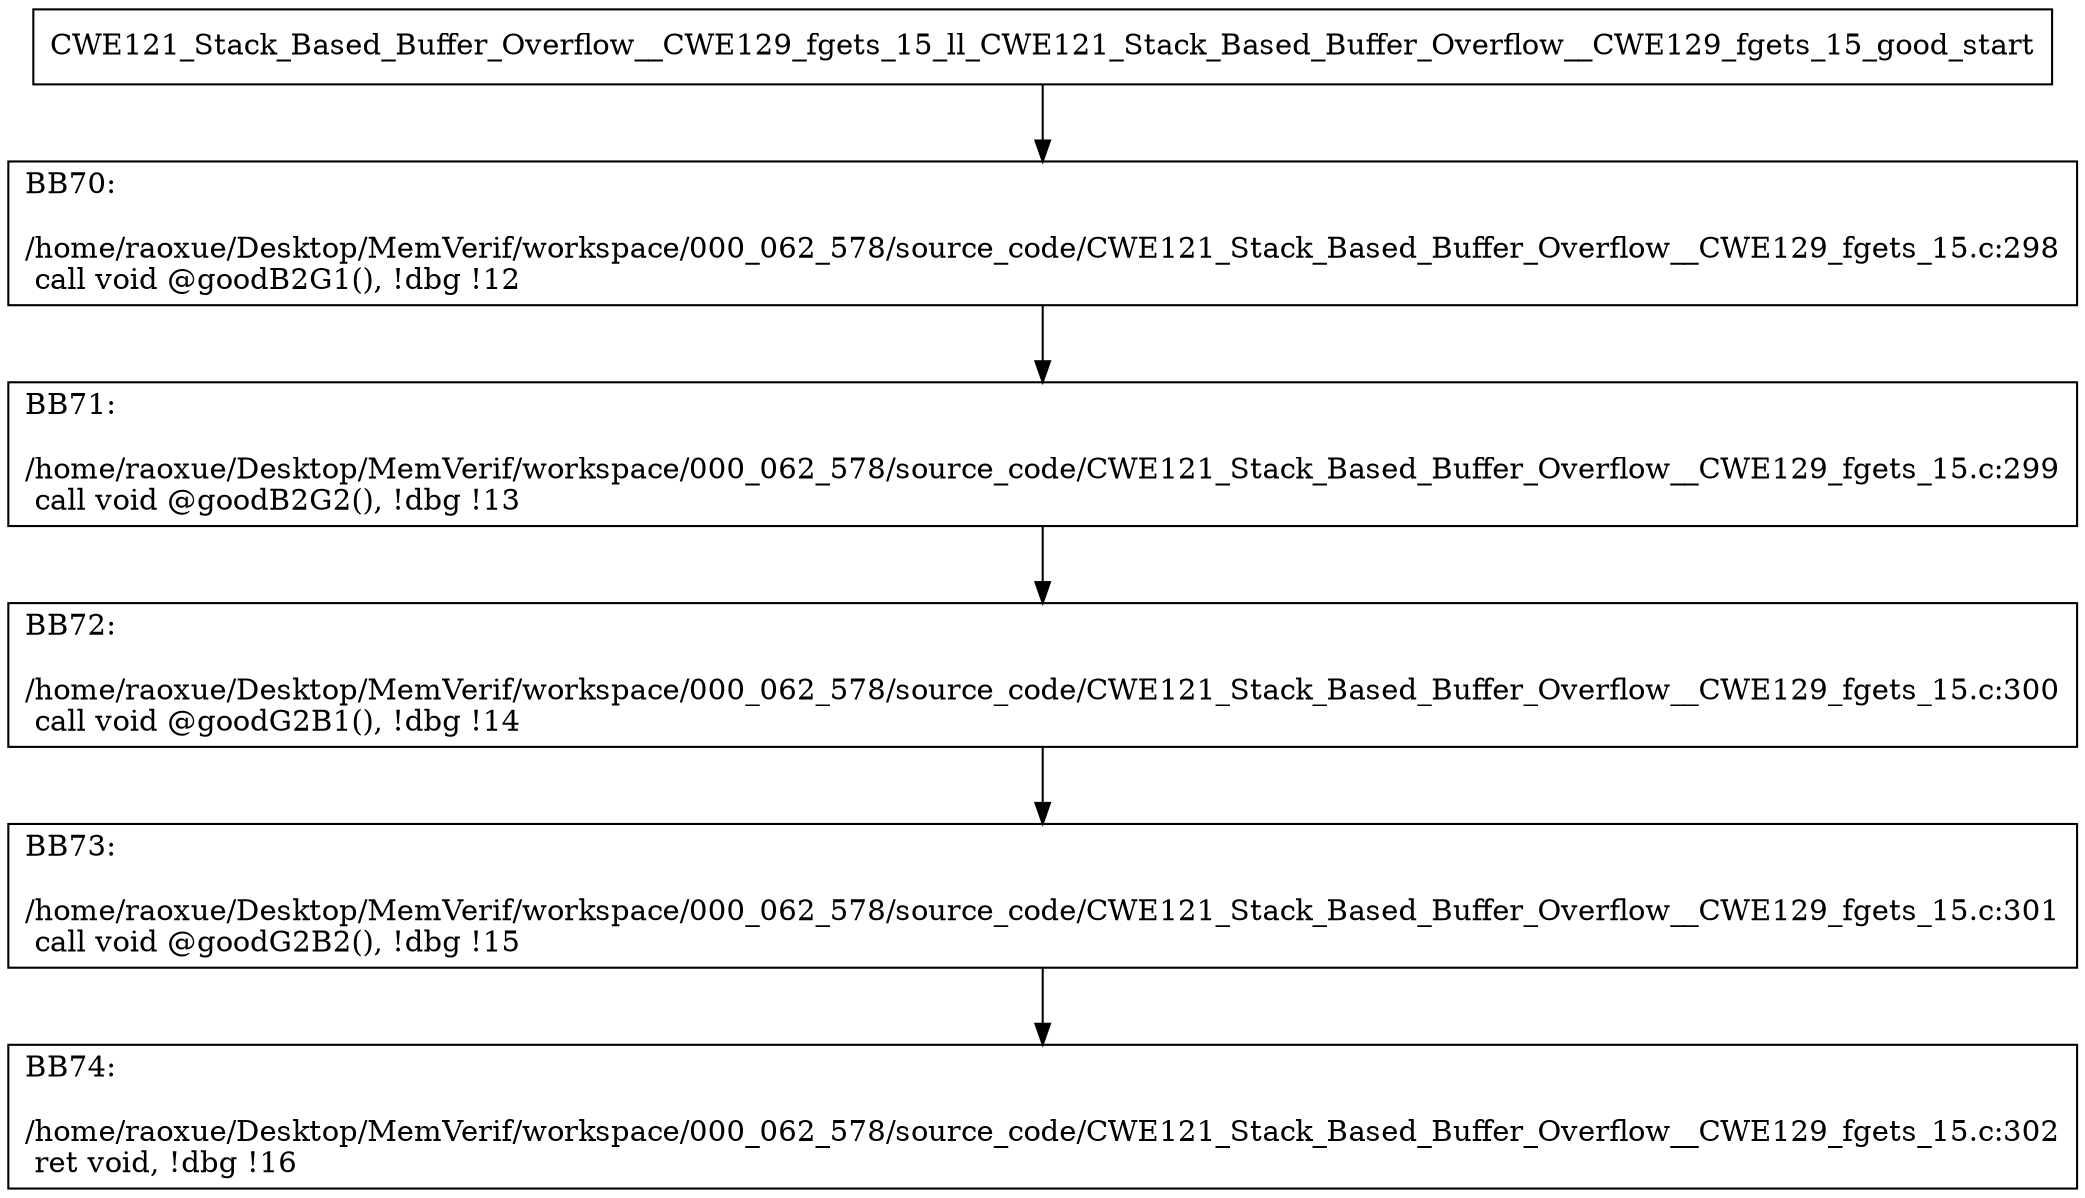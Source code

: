digraph "CFG for'CWE121_Stack_Based_Buffer_Overflow__CWE129_fgets_15_ll_CWE121_Stack_Based_Buffer_Overflow__CWE129_fgets_15_good' function" {
	BBCWE121_Stack_Based_Buffer_Overflow__CWE129_fgets_15_ll_CWE121_Stack_Based_Buffer_Overflow__CWE129_fgets_15_good_start[shape=record,label="{CWE121_Stack_Based_Buffer_Overflow__CWE129_fgets_15_ll_CWE121_Stack_Based_Buffer_Overflow__CWE129_fgets_15_good_start}"];
	BBCWE121_Stack_Based_Buffer_Overflow__CWE129_fgets_15_ll_CWE121_Stack_Based_Buffer_Overflow__CWE129_fgets_15_good_start-> CWE121_Stack_Based_Buffer_Overflow__CWE129_fgets_15_ll_CWE121_Stack_Based_Buffer_Overflow__CWE129_fgets_15_goodBB70;
	CWE121_Stack_Based_Buffer_Overflow__CWE129_fgets_15_ll_CWE121_Stack_Based_Buffer_Overflow__CWE129_fgets_15_goodBB70 [shape=record, label="{BB70:\l\l/home/raoxue/Desktop/MemVerif/workspace/000_062_578/source_code/CWE121_Stack_Based_Buffer_Overflow__CWE129_fgets_15.c:298\l
  call void @goodB2G1(), !dbg !12\l
}"];
	CWE121_Stack_Based_Buffer_Overflow__CWE129_fgets_15_ll_CWE121_Stack_Based_Buffer_Overflow__CWE129_fgets_15_goodBB70-> CWE121_Stack_Based_Buffer_Overflow__CWE129_fgets_15_ll_CWE121_Stack_Based_Buffer_Overflow__CWE129_fgets_15_goodBB71;
	CWE121_Stack_Based_Buffer_Overflow__CWE129_fgets_15_ll_CWE121_Stack_Based_Buffer_Overflow__CWE129_fgets_15_goodBB71 [shape=record, label="{BB71:\l\l/home/raoxue/Desktop/MemVerif/workspace/000_062_578/source_code/CWE121_Stack_Based_Buffer_Overflow__CWE129_fgets_15.c:299\l
  call void @goodB2G2(), !dbg !13\l
}"];
	CWE121_Stack_Based_Buffer_Overflow__CWE129_fgets_15_ll_CWE121_Stack_Based_Buffer_Overflow__CWE129_fgets_15_goodBB71-> CWE121_Stack_Based_Buffer_Overflow__CWE129_fgets_15_ll_CWE121_Stack_Based_Buffer_Overflow__CWE129_fgets_15_goodBB72;
	CWE121_Stack_Based_Buffer_Overflow__CWE129_fgets_15_ll_CWE121_Stack_Based_Buffer_Overflow__CWE129_fgets_15_goodBB72 [shape=record, label="{BB72:\l\l/home/raoxue/Desktop/MemVerif/workspace/000_062_578/source_code/CWE121_Stack_Based_Buffer_Overflow__CWE129_fgets_15.c:300\l
  call void @goodG2B1(), !dbg !14\l
}"];
	CWE121_Stack_Based_Buffer_Overflow__CWE129_fgets_15_ll_CWE121_Stack_Based_Buffer_Overflow__CWE129_fgets_15_goodBB72-> CWE121_Stack_Based_Buffer_Overflow__CWE129_fgets_15_ll_CWE121_Stack_Based_Buffer_Overflow__CWE129_fgets_15_goodBB73;
	CWE121_Stack_Based_Buffer_Overflow__CWE129_fgets_15_ll_CWE121_Stack_Based_Buffer_Overflow__CWE129_fgets_15_goodBB73 [shape=record, label="{BB73:\l\l/home/raoxue/Desktop/MemVerif/workspace/000_062_578/source_code/CWE121_Stack_Based_Buffer_Overflow__CWE129_fgets_15.c:301\l
  call void @goodG2B2(), !dbg !15\l
}"];
	CWE121_Stack_Based_Buffer_Overflow__CWE129_fgets_15_ll_CWE121_Stack_Based_Buffer_Overflow__CWE129_fgets_15_goodBB73-> CWE121_Stack_Based_Buffer_Overflow__CWE129_fgets_15_ll_CWE121_Stack_Based_Buffer_Overflow__CWE129_fgets_15_goodBB74;
	CWE121_Stack_Based_Buffer_Overflow__CWE129_fgets_15_ll_CWE121_Stack_Based_Buffer_Overflow__CWE129_fgets_15_goodBB74 [shape=record, label="{BB74:\l\l/home/raoxue/Desktop/MemVerif/workspace/000_062_578/source_code/CWE121_Stack_Based_Buffer_Overflow__CWE129_fgets_15.c:302\l
  ret void, !dbg !16\l
}"];
}
